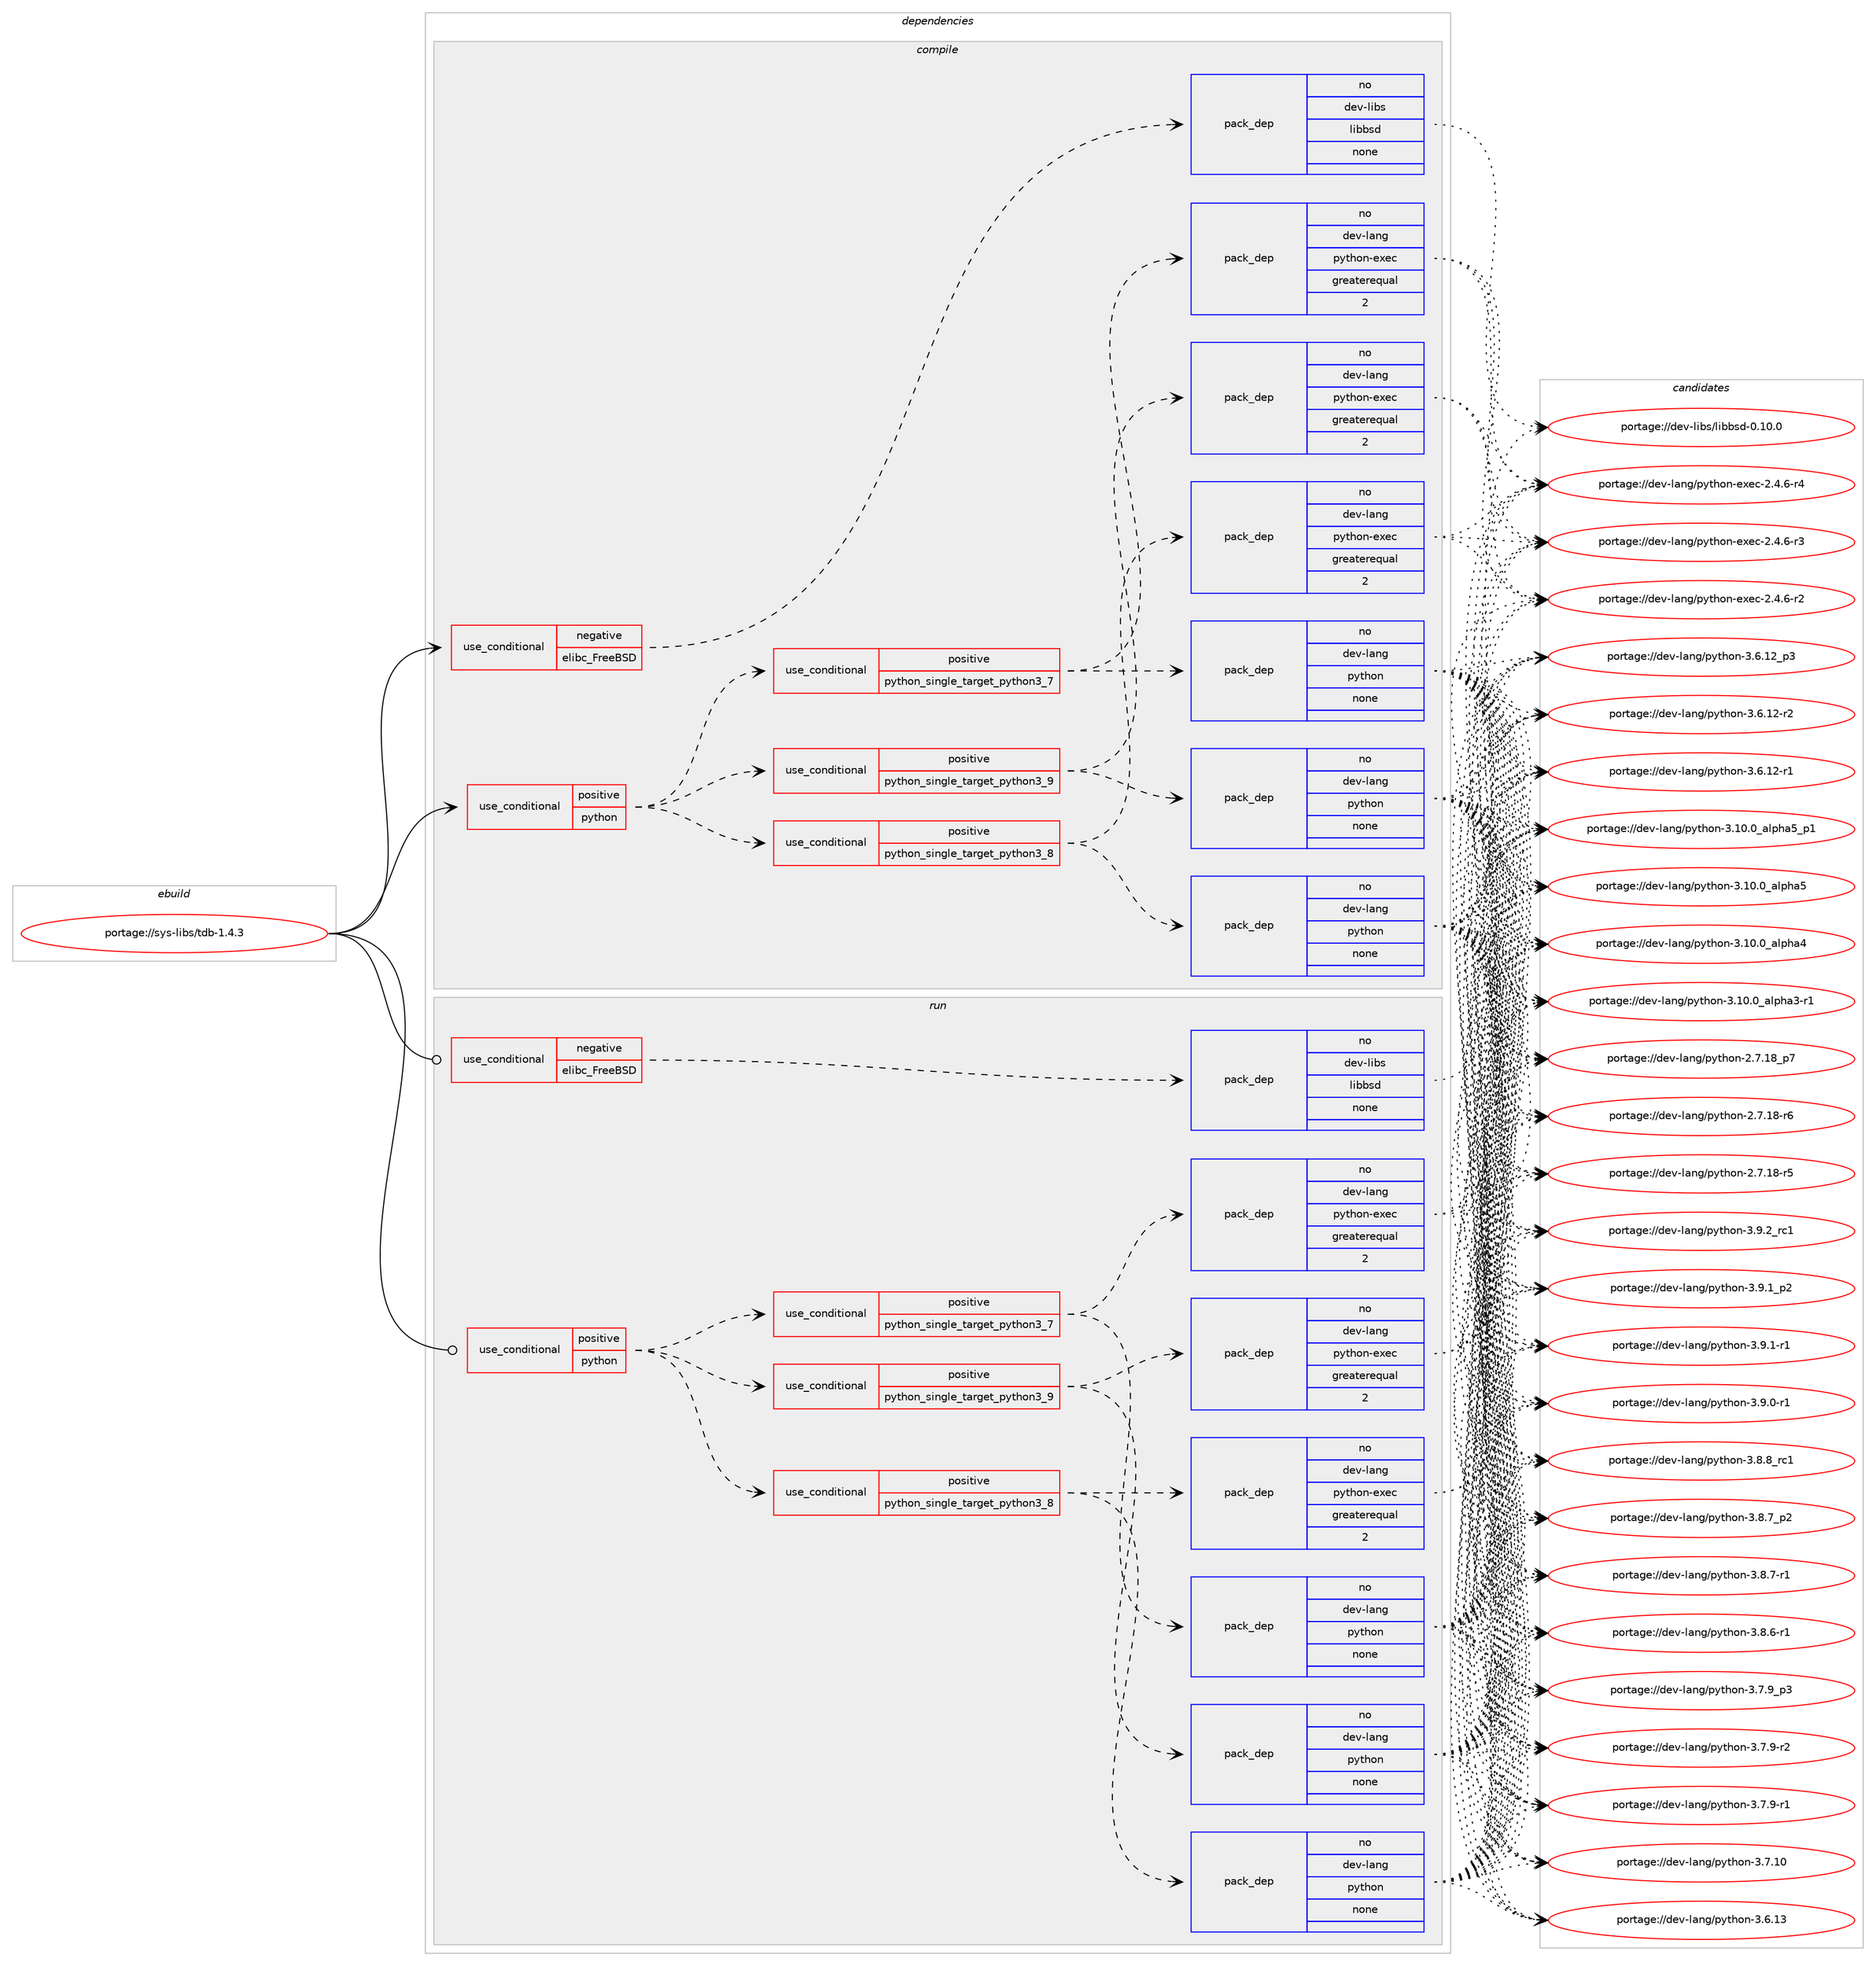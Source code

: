 digraph prolog {

# *************
# Graph options
# *************

newrank=true;
concentrate=true;
compound=true;
graph [rankdir=LR,fontname=Helvetica,fontsize=10,ranksep=1.5];#, ranksep=2.5, nodesep=0.2];
edge  [arrowhead=vee];
node  [fontname=Helvetica,fontsize=10];

# **********
# The ebuild
# **********

subgraph cluster_leftcol {
color=gray;
rank=same;
label=<<i>ebuild</i>>;
id [label="portage://sys-libs/tdb-1.4.3", color=red, width=4, href="../sys-libs/tdb-1.4.3.svg"];
}

# ****************
# The dependencies
# ****************

subgraph cluster_midcol {
color=gray;
label=<<i>dependencies</i>>;
subgraph cluster_compile {
fillcolor="#eeeeee";
style=filled;
label=<<i>compile</i>>;
subgraph cond537 {
dependency3238 [label=<<TABLE BORDER="0" CELLBORDER="1" CELLSPACING="0" CELLPADDING="4"><TR><TD ROWSPAN="3" CELLPADDING="10">use_conditional</TD></TR><TR><TD>negative</TD></TR><TR><TD>elibc_FreeBSD</TD></TR></TABLE>>, shape=none, color=red];
subgraph pack2642 {
dependency3239 [label=<<TABLE BORDER="0" CELLBORDER="1" CELLSPACING="0" CELLPADDING="4" WIDTH="220"><TR><TD ROWSPAN="6" CELLPADDING="30">pack_dep</TD></TR><TR><TD WIDTH="110">no</TD></TR><TR><TD>dev-libs</TD></TR><TR><TD>libbsd</TD></TR><TR><TD>none</TD></TR><TR><TD></TD></TR></TABLE>>, shape=none, color=blue];
}
dependency3238:e -> dependency3239:w [weight=20,style="dashed",arrowhead="vee"];
}
id:e -> dependency3238:w [weight=20,style="solid",arrowhead="vee"];
subgraph cond538 {
dependency3240 [label=<<TABLE BORDER="0" CELLBORDER="1" CELLSPACING="0" CELLPADDING="4"><TR><TD ROWSPAN="3" CELLPADDING="10">use_conditional</TD></TR><TR><TD>positive</TD></TR><TR><TD>python</TD></TR></TABLE>>, shape=none, color=red];
subgraph cond539 {
dependency3241 [label=<<TABLE BORDER="0" CELLBORDER="1" CELLSPACING="0" CELLPADDING="4"><TR><TD ROWSPAN="3" CELLPADDING="10">use_conditional</TD></TR><TR><TD>positive</TD></TR><TR><TD>python_single_target_python3_7</TD></TR></TABLE>>, shape=none, color=red];
subgraph pack2643 {
dependency3242 [label=<<TABLE BORDER="0" CELLBORDER="1" CELLSPACING="0" CELLPADDING="4" WIDTH="220"><TR><TD ROWSPAN="6" CELLPADDING="30">pack_dep</TD></TR><TR><TD WIDTH="110">no</TD></TR><TR><TD>dev-lang</TD></TR><TR><TD>python</TD></TR><TR><TD>none</TD></TR><TR><TD></TD></TR></TABLE>>, shape=none, color=blue];
}
dependency3241:e -> dependency3242:w [weight=20,style="dashed",arrowhead="vee"];
subgraph pack2644 {
dependency3243 [label=<<TABLE BORDER="0" CELLBORDER="1" CELLSPACING="0" CELLPADDING="4" WIDTH="220"><TR><TD ROWSPAN="6" CELLPADDING="30">pack_dep</TD></TR><TR><TD WIDTH="110">no</TD></TR><TR><TD>dev-lang</TD></TR><TR><TD>python-exec</TD></TR><TR><TD>greaterequal</TD></TR><TR><TD>2</TD></TR></TABLE>>, shape=none, color=blue];
}
dependency3241:e -> dependency3243:w [weight=20,style="dashed",arrowhead="vee"];
}
dependency3240:e -> dependency3241:w [weight=20,style="dashed",arrowhead="vee"];
subgraph cond540 {
dependency3244 [label=<<TABLE BORDER="0" CELLBORDER="1" CELLSPACING="0" CELLPADDING="4"><TR><TD ROWSPAN="3" CELLPADDING="10">use_conditional</TD></TR><TR><TD>positive</TD></TR><TR><TD>python_single_target_python3_8</TD></TR></TABLE>>, shape=none, color=red];
subgraph pack2645 {
dependency3245 [label=<<TABLE BORDER="0" CELLBORDER="1" CELLSPACING="0" CELLPADDING="4" WIDTH="220"><TR><TD ROWSPAN="6" CELLPADDING="30">pack_dep</TD></TR><TR><TD WIDTH="110">no</TD></TR><TR><TD>dev-lang</TD></TR><TR><TD>python</TD></TR><TR><TD>none</TD></TR><TR><TD></TD></TR></TABLE>>, shape=none, color=blue];
}
dependency3244:e -> dependency3245:w [weight=20,style="dashed",arrowhead="vee"];
subgraph pack2646 {
dependency3246 [label=<<TABLE BORDER="0" CELLBORDER="1" CELLSPACING="0" CELLPADDING="4" WIDTH="220"><TR><TD ROWSPAN="6" CELLPADDING="30">pack_dep</TD></TR><TR><TD WIDTH="110">no</TD></TR><TR><TD>dev-lang</TD></TR><TR><TD>python-exec</TD></TR><TR><TD>greaterequal</TD></TR><TR><TD>2</TD></TR></TABLE>>, shape=none, color=blue];
}
dependency3244:e -> dependency3246:w [weight=20,style="dashed",arrowhead="vee"];
}
dependency3240:e -> dependency3244:w [weight=20,style="dashed",arrowhead="vee"];
subgraph cond541 {
dependency3247 [label=<<TABLE BORDER="0" CELLBORDER="1" CELLSPACING="0" CELLPADDING="4"><TR><TD ROWSPAN="3" CELLPADDING="10">use_conditional</TD></TR><TR><TD>positive</TD></TR><TR><TD>python_single_target_python3_9</TD></TR></TABLE>>, shape=none, color=red];
subgraph pack2647 {
dependency3248 [label=<<TABLE BORDER="0" CELLBORDER="1" CELLSPACING="0" CELLPADDING="4" WIDTH="220"><TR><TD ROWSPAN="6" CELLPADDING="30">pack_dep</TD></TR><TR><TD WIDTH="110">no</TD></TR><TR><TD>dev-lang</TD></TR><TR><TD>python</TD></TR><TR><TD>none</TD></TR><TR><TD></TD></TR></TABLE>>, shape=none, color=blue];
}
dependency3247:e -> dependency3248:w [weight=20,style="dashed",arrowhead="vee"];
subgraph pack2648 {
dependency3249 [label=<<TABLE BORDER="0" CELLBORDER="1" CELLSPACING="0" CELLPADDING="4" WIDTH="220"><TR><TD ROWSPAN="6" CELLPADDING="30">pack_dep</TD></TR><TR><TD WIDTH="110">no</TD></TR><TR><TD>dev-lang</TD></TR><TR><TD>python-exec</TD></TR><TR><TD>greaterequal</TD></TR><TR><TD>2</TD></TR></TABLE>>, shape=none, color=blue];
}
dependency3247:e -> dependency3249:w [weight=20,style="dashed",arrowhead="vee"];
}
dependency3240:e -> dependency3247:w [weight=20,style="dashed",arrowhead="vee"];
}
id:e -> dependency3240:w [weight=20,style="solid",arrowhead="vee"];
}
subgraph cluster_compileandrun {
fillcolor="#eeeeee";
style=filled;
label=<<i>compile and run</i>>;
}
subgraph cluster_run {
fillcolor="#eeeeee";
style=filled;
label=<<i>run</i>>;
subgraph cond542 {
dependency3250 [label=<<TABLE BORDER="0" CELLBORDER="1" CELLSPACING="0" CELLPADDING="4"><TR><TD ROWSPAN="3" CELLPADDING="10">use_conditional</TD></TR><TR><TD>negative</TD></TR><TR><TD>elibc_FreeBSD</TD></TR></TABLE>>, shape=none, color=red];
subgraph pack2649 {
dependency3251 [label=<<TABLE BORDER="0" CELLBORDER="1" CELLSPACING="0" CELLPADDING="4" WIDTH="220"><TR><TD ROWSPAN="6" CELLPADDING="30">pack_dep</TD></TR><TR><TD WIDTH="110">no</TD></TR><TR><TD>dev-libs</TD></TR><TR><TD>libbsd</TD></TR><TR><TD>none</TD></TR><TR><TD></TD></TR></TABLE>>, shape=none, color=blue];
}
dependency3250:e -> dependency3251:w [weight=20,style="dashed",arrowhead="vee"];
}
id:e -> dependency3250:w [weight=20,style="solid",arrowhead="odot"];
subgraph cond543 {
dependency3252 [label=<<TABLE BORDER="0" CELLBORDER="1" CELLSPACING="0" CELLPADDING="4"><TR><TD ROWSPAN="3" CELLPADDING="10">use_conditional</TD></TR><TR><TD>positive</TD></TR><TR><TD>python</TD></TR></TABLE>>, shape=none, color=red];
subgraph cond544 {
dependency3253 [label=<<TABLE BORDER="0" CELLBORDER="1" CELLSPACING="0" CELLPADDING="4"><TR><TD ROWSPAN="3" CELLPADDING="10">use_conditional</TD></TR><TR><TD>positive</TD></TR><TR><TD>python_single_target_python3_7</TD></TR></TABLE>>, shape=none, color=red];
subgraph pack2650 {
dependency3254 [label=<<TABLE BORDER="0" CELLBORDER="1" CELLSPACING="0" CELLPADDING="4" WIDTH="220"><TR><TD ROWSPAN="6" CELLPADDING="30">pack_dep</TD></TR><TR><TD WIDTH="110">no</TD></TR><TR><TD>dev-lang</TD></TR><TR><TD>python</TD></TR><TR><TD>none</TD></TR><TR><TD></TD></TR></TABLE>>, shape=none, color=blue];
}
dependency3253:e -> dependency3254:w [weight=20,style="dashed",arrowhead="vee"];
subgraph pack2651 {
dependency3255 [label=<<TABLE BORDER="0" CELLBORDER="1" CELLSPACING="0" CELLPADDING="4" WIDTH="220"><TR><TD ROWSPAN="6" CELLPADDING="30">pack_dep</TD></TR><TR><TD WIDTH="110">no</TD></TR><TR><TD>dev-lang</TD></TR><TR><TD>python-exec</TD></TR><TR><TD>greaterequal</TD></TR><TR><TD>2</TD></TR></TABLE>>, shape=none, color=blue];
}
dependency3253:e -> dependency3255:w [weight=20,style="dashed",arrowhead="vee"];
}
dependency3252:e -> dependency3253:w [weight=20,style="dashed",arrowhead="vee"];
subgraph cond545 {
dependency3256 [label=<<TABLE BORDER="0" CELLBORDER="1" CELLSPACING="0" CELLPADDING="4"><TR><TD ROWSPAN="3" CELLPADDING="10">use_conditional</TD></TR><TR><TD>positive</TD></TR><TR><TD>python_single_target_python3_8</TD></TR></TABLE>>, shape=none, color=red];
subgraph pack2652 {
dependency3257 [label=<<TABLE BORDER="0" CELLBORDER="1" CELLSPACING="0" CELLPADDING="4" WIDTH="220"><TR><TD ROWSPAN="6" CELLPADDING="30">pack_dep</TD></TR><TR><TD WIDTH="110">no</TD></TR><TR><TD>dev-lang</TD></TR><TR><TD>python</TD></TR><TR><TD>none</TD></TR><TR><TD></TD></TR></TABLE>>, shape=none, color=blue];
}
dependency3256:e -> dependency3257:w [weight=20,style="dashed",arrowhead="vee"];
subgraph pack2653 {
dependency3258 [label=<<TABLE BORDER="0" CELLBORDER="1" CELLSPACING="0" CELLPADDING="4" WIDTH="220"><TR><TD ROWSPAN="6" CELLPADDING="30">pack_dep</TD></TR><TR><TD WIDTH="110">no</TD></TR><TR><TD>dev-lang</TD></TR><TR><TD>python-exec</TD></TR><TR><TD>greaterequal</TD></TR><TR><TD>2</TD></TR></TABLE>>, shape=none, color=blue];
}
dependency3256:e -> dependency3258:w [weight=20,style="dashed",arrowhead="vee"];
}
dependency3252:e -> dependency3256:w [weight=20,style="dashed",arrowhead="vee"];
subgraph cond546 {
dependency3259 [label=<<TABLE BORDER="0" CELLBORDER="1" CELLSPACING="0" CELLPADDING="4"><TR><TD ROWSPAN="3" CELLPADDING="10">use_conditional</TD></TR><TR><TD>positive</TD></TR><TR><TD>python_single_target_python3_9</TD></TR></TABLE>>, shape=none, color=red];
subgraph pack2654 {
dependency3260 [label=<<TABLE BORDER="0" CELLBORDER="1" CELLSPACING="0" CELLPADDING="4" WIDTH="220"><TR><TD ROWSPAN="6" CELLPADDING="30">pack_dep</TD></TR><TR><TD WIDTH="110">no</TD></TR><TR><TD>dev-lang</TD></TR><TR><TD>python</TD></TR><TR><TD>none</TD></TR><TR><TD></TD></TR></TABLE>>, shape=none, color=blue];
}
dependency3259:e -> dependency3260:w [weight=20,style="dashed",arrowhead="vee"];
subgraph pack2655 {
dependency3261 [label=<<TABLE BORDER="0" CELLBORDER="1" CELLSPACING="0" CELLPADDING="4" WIDTH="220"><TR><TD ROWSPAN="6" CELLPADDING="30">pack_dep</TD></TR><TR><TD WIDTH="110">no</TD></TR><TR><TD>dev-lang</TD></TR><TR><TD>python-exec</TD></TR><TR><TD>greaterequal</TD></TR><TR><TD>2</TD></TR></TABLE>>, shape=none, color=blue];
}
dependency3259:e -> dependency3261:w [weight=20,style="dashed",arrowhead="vee"];
}
dependency3252:e -> dependency3259:w [weight=20,style="dashed",arrowhead="vee"];
}
id:e -> dependency3252:w [weight=20,style="solid",arrowhead="odot"];
}
}

# **************
# The candidates
# **************

subgraph cluster_choices {
rank=same;
color=gray;
label=<<i>candidates</i>>;

subgraph choice2642 {
color=black;
nodesep=1;
choice100101118451081059811547108105989811510045484649484648 [label="portage://dev-libs/libbsd-0.10.0", color=red, width=4,href="../dev-libs/libbsd-0.10.0.svg"];
dependency3239:e -> choice100101118451081059811547108105989811510045484649484648:w [style=dotted,weight="100"];
}
subgraph choice2643 {
color=black;
nodesep=1;
choice100101118451089711010347112121116104111110455146574650951149949 [label="portage://dev-lang/python-3.9.2_rc1", color=red, width=4,href="../dev-lang/python-3.9.2_rc1.svg"];
choice1001011184510897110103471121211161041111104551465746499511250 [label="portage://dev-lang/python-3.9.1_p2", color=red, width=4,href="../dev-lang/python-3.9.1_p2.svg"];
choice1001011184510897110103471121211161041111104551465746494511449 [label="portage://dev-lang/python-3.9.1-r1", color=red, width=4,href="../dev-lang/python-3.9.1-r1.svg"];
choice1001011184510897110103471121211161041111104551465746484511449 [label="portage://dev-lang/python-3.9.0-r1", color=red, width=4,href="../dev-lang/python-3.9.0-r1.svg"];
choice100101118451089711010347112121116104111110455146564656951149949 [label="portage://dev-lang/python-3.8.8_rc1", color=red, width=4,href="../dev-lang/python-3.8.8_rc1.svg"];
choice1001011184510897110103471121211161041111104551465646559511250 [label="portage://dev-lang/python-3.8.7_p2", color=red, width=4,href="../dev-lang/python-3.8.7_p2.svg"];
choice1001011184510897110103471121211161041111104551465646554511449 [label="portage://dev-lang/python-3.8.7-r1", color=red, width=4,href="../dev-lang/python-3.8.7-r1.svg"];
choice1001011184510897110103471121211161041111104551465646544511449 [label="portage://dev-lang/python-3.8.6-r1", color=red, width=4,href="../dev-lang/python-3.8.6-r1.svg"];
choice1001011184510897110103471121211161041111104551465546579511251 [label="portage://dev-lang/python-3.7.9_p3", color=red, width=4,href="../dev-lang/python-3.7.9_p3.svg"];
choice1001011184510897110103471121211161041111104551465546574511450 [label="portage://dev-lang/python-3.7.9-r2", color=red, width=4,href="../dev-lang/python-3.7.9-r2.svg"];
choice1001011184510897110103471121211161041111104551465546574511449 [label="portage://dev-lang/python-3.7.9-r1", color=red, width=4,href="../dev-lang/python-3.7.9-r1.svg"];
choice10010111845108971101034711212111610411111045514655464948 [label="portage://dev-lang/python-3.7.10", color=red, width=4,href="../dev-lang/python-3.7.10.svg"];
choice10010111845108971101034711212111610411111045514654464951 [label="portage://dev-lang/python-3.6.13", color=red, width=4,href="../dev-lang/python-3.6.13.svg"];
choice100101118451089711010347112121116104111110455146544649509511251 [label="portage://dev-lang/python-3.6.12_p3", color=red, width=4,href="../dev-lang/python-3.6.12_p3.svg"];
choice100101118451089711010347112121116104111110455146544649504511450 [label="portage://dev-lang/python-3.6.12-r2", color=red, width=4,href="../dev-lang/python-3.6.12-r2.svg"];
choice100101118451089711010347112121116104111110455146544649504511449 [label="portage://dev-lang/python-3.6.12-r1", color=red, width=4,href="../dev-lang/python-3.6.12-r1.svg"];
choice10010111845108971101034711212111610411111045514649484648959710811210497539511249 [label="portage://dev-lang/python-3.10.0_alpha5_p1", color=red, width=4,href="../dev-lang/python-3.10.0_alpha5_p1.svg"];
choice1001011184510897110103471121211161041111104551464948464895971081121049753 [label="portage://dev-lang/python-3.10.0_alpha5", color=red, width=4,href="../dev-lang/python-3.10.0_alpha5.svg"];
choice1001011184510897110103471121211161041111104551464948464895971081121049752 [label="portage://dev-lang/python-3.10.0_alpha4", color=red, width=4,href="../dev-lang/python-3.10.0_alpha4.svg"];
choice10010111845108971101034711212111610411111045514649484648959710811210497514511449 [label="portage://dev-lang/python-3.10.0_alpha3-r1", color=red, width=4,href="../dev-lang/python-3.10.0_alpha3-r1.svg"];
choice100101118451089711010347112121116104111110455046554649569511255 [label="portage://dev-lang/python-2.7.18_p7", color=red, width=4,href="../dev-lang/python-2.7.18_p7.svg"];
choice100101118451089711010347112121116104111110455046554649564511454 [label="portage://dev-lang/python-2.7.18-r6", color=red, width=4,href="../dev-lang/python-2.7.18-r6.svg"];
choice100101118451089711010347112121116104111110455046554649564511453 [label="portage://dev-lang/python-2.7.18-r5", color=red, width=4,href="../dev-lang/python-2.7.18-r5.svg"];
dependency3242:e -> choice100101118451089711010347112121116104111110455146574650951149949:w [style=dotted,weight="100"];
dependency3242:e -> choice1001011184510897110103471121211161041111104551465746499511250:w [style=dotted,weight="100"];
dependency3242:e -> choice1001011184510897110103471121211161041111104551465746494511449:w [style=dotted,weight="100"];
dependency3242:e -> choice1001011184510897110103471121211161041111104551465746484511449:w [style=dotted,weight="100"];
dependency3242:e -> choice100101118451089711010347112121116104111110455146564656951149949:w [style=dotted,weight="100"];
dependency3242:e -> choice1001011184510897110103471121211161041111104551465646559511250:w [style=dotted,weight="100"];
dependency3242:e -> choice1001011184510897110103471121211161041111104551465646554511449:w [style=dotted,weight="100"];
dependency3242:e -> choice1001011184510897110103471121211161041111104551465646544511449:w [style=dotted,weight="100"];
dependency3242:e -> choice1001011184510897110103471121211161041111104551465546579511251:w [style=dotted,weight="100"];
dependency3242:e -> choice1001011184510897110103471121211161041111104551465546574511450:w [style=dotted,weight="100"];
dependency3242:e -> choice1001011184510897110103471121211161041111104551465546574511449:w [style=dotted,weight="100"];
dependency3242:e -> choice10010111845108971101034711212111610411111045514655464948:w [style=dotted,weight="100"];
dependency3242:e -> choice10010111845108971101034711212111610411111045514654464951:w [style=dotted,weight="100"];
dependency3242:e -> choice100101118451089711010347112121116104111110455146544649509511251:w [style=dotted,weight="100"];
dependency3242:e -> choice100101118451089711010347112121116104111110455146544649504511450:w [style=dotted,weight="100"];
dependency3242:e -> choice100101118451089711010347112121116104111110455146544649504511449:w [style=dotted,weight="100"];
dependency3242:e -> choice10010111845108971101034711212111610411111045514649484648959710811210497539511249:w [style=dotted,weight="100"];
dependency3242:e -> choice1001011184510897110103471121211161041111104551464948464895971081121049753:w [style=dotted,weight="100"];
dependency3242:e -> choice1001011184510897110103471121211161041111104551464948464895971081121049752:w [style=dotted,weight="100"];
dependency3242:e -> choice10010111845108971101034711212111610411111045514649484648959710811210497514511449:w [style=dotted,weight="100"];
dependency3242:e -> choice100101118451089711010347112121116104111110455046554649569511255:w [style=dotted,weight="100"];
dependency3242:e -> choice100101118451089711010347112121116104111110455046554649564511454:w [style=dotted,weight="100"];
dependency3242:e -> choice100101118451089711010347112121116104111110455046554649564511453:w [style=dotted,weight="100"];
}
subgraph choice2644 {
color=black;
nodesep=1;
choice10010111845108971101034711212111610411111045101120101994550465246544511452 [label="portage://dev-lang/python-exec-2.4.6-r4", color=red, width=4,href="../dev-lang/python-exec-2.4.6-r4.svg"];
choice10010111845108971101034711212111610411111045101120101994550465246544511451 [label="portage://dev-lang/python-exec-2.4.6-r3", color=red, width=4,href="../dev-lang/python-exec-2.4.6-r3.svg"];
choice10010111845108971101034711212111610411111045101120101994550465246544511450 [label="portage://dev-lang/python-exec-2.4.6-r2", color=red, width=4,href="../dev-lang/python-exec-2.4.6-r2.svg"];
dependency3243:e -> choice10010111845108971101034711212111610411111045101120101994550465246544511452:w [style=dotted,weight="100"];
dependency3243:e -> choice10010111845108971101034711212111610411111045101120101994550465246544511451:w [style=dotted,weight="100"];
dependency3243:e -> choice10010111845108971101034711212111610411111045101120101994550465246544511450:w [style=dotted,weight="100"];
}
subgraph choice2645 {
color=black;
nodesep=1;
choice100101118451089711010347112121116104111110455146574650951149949 [label="portage://dev-lang/python-3.9.2_rc1", color=red, width=4,href="../dev-lang/python-3.9.2_rc1.svg"];
choice1001011184510897110103471121211161041111104551465746499511250 [label="portage://dev-lang/python-3.9.1_p2", color=red, width=4,href="../dev-lang/python-3.9.1_p2.svg"];
choice1001011184510897110103471121211161041111104551465746494511449 [label="portage://dev-lang/python-3.9.1-r1", color=red, width=4,href="../dev-lang/python-3.9.1-r1.svg"];
choice1001011184510897110103471121211161041111104551465746484511449 [label="portage://dev-lang/python-3.9.0-r1", color=red, width=4,href="../dev-lang/python-3.9.0-r1.svg"];
choice100101118451089711010347112121116104111110455146564656951149949 [label="portage://dev-lang/python-3.8.8_rc1", color=red, width=4,href="../dev-lang/python-3.8.8_rc1.svg"];
choice1001011184510897110103471121211161041111104551465646559511250 [label="portage://dev-lang/python-3.8.7_p2", color=red, width=4,href="../dev-lang/python-3.8.7_p2.svg"];
choice1001011184510897110103471121211161041111104551465646554511449 [label="portage://dev-lang/python-3.8.7-r1", color=red, width=4,href="../dev-lang/python-3.8.7-r1.svg"];
choice1001011184510897110103471121211161041111104551465646544511449 [label="portage://dev-lang/python-3.8.6-r1", color=red, width=4,href="../dev-lang/python-3.8.6-r1.svg"];
choice1001011184510897110103471121211161041111104551465546579511251 [label="portage://dev-lang/python-3.7.9_p3", color=red, width=4,href="../dev-lang/python-3.7.9_p3.svg"];
choice1001011184510897110103471121211161041111104551465546574511450 [label="portage://dev-lang/python-3.7.9-r2", color=red, width=4,href="../dev-lang/python-3.7.9-r2.svg"];
choice1001011184510897110103471121211161041111104551465546574511449 [label="portage://dev-lang/python-3.7.9-r1", color=red, width=4,href="../dev-lang/python-3.7.9-r1.svg"];
choice10010111845108971101034711212111610411111045514655464948 [label="portage://dev-lang/python-3.7.10", color=red, width=4,href="../dev-lang/python-3.7.10.svg"];
choice10010111845108971101034711212111610411111045514654464951 [label="portage://dev-lang/python-3.6.13", color=red, width=4,href="../dev-lang/python-3.6.13.svg"];
choice100101118451089711010347112121116104111110455146544649509511251 [label="portage://dev-lang/python-3.6.12_p3", color=red, width=4,href="../dev-lang/python-3.6.12_p3.svg"];
choice100101118451089711010347112121116104111110455146544649504511450 [label="portage://dev-lang/python-3.6.12-r2", color=red, width=4,href="../dev-lang/python-3.6.12-r2.svg"];
choice100101118451089711010347112121116104111110455146544649504511449 [label="portage://dev-lang/python-3.6.12-r1", color=red, width=4,href="../dev-lang/python-3.6.12-r1.svg"];
choice10010111845108971101034711212111610411111045514649484648959710811210497539511249 [label="portage://dev-lang/python-3.10.0_alpha5_p1", color=red, width=4,href="../dev-lang/python-3.10.0_alpha5_p1.svg"];
choice1001011184510897110103471121211161041111104551464948464895971081121049753 [label="portage://dev-lang/python-3.10.0_alpha5", color=red, width=4,href="../dev-lang/python-3.10.0_alpha5.svg"];
choice1001011184510897110103471121211161041111104551464948464895971081121049752 [label="portage://dev-lang/python-3.10.0_alpha4", color=red, width=4,href="../dev-lang/python-3.10.0_alpha4.svg"];
choice10010111845108971101034711212111610411111045514649484648959710811210497514511449 [label="portage://dev-lang/python-3.10.0_alpha3-r1", color=red, width=4,href="../dev-lang/python-3.10.0_alpha3-r1.svg"];
choice100101118451089711010347112121116104111110455046554649569511255 [label="portage://dev-lang/python-2.7.18_p7", color=red, width=4,href="../dev-lang/python-2.7.18_p7.svg"];
choice100101118451089711010347112121116104111110455046554649564511454 [label="portage://dev-lang/python-2.7.18-r6", color=red, width=4,href="../dev-lang/python-2.7.18-r6.svg"];
choice100101118451089711010347112121116104111110455046554649564511453 [label="portage://dev-lang/python-2.7.18-r5", color=red, width=4,href="../dev-lang/python-2.7.18-r5.svg"];
dependency3245:e -> choice100101118451089711010347112121116104111110455146574650951149949:w [style=dotted,weight="100"];
dependency3245:e -> choice1001011184510897110103471121211161041111104551465746499511250:w [style=dotted,weight="100"];
dependency3245:e -> choice1001011184510897110103471121211161041111104551465746494511449:w [style=dotted,weight="100"];
dependency3245:e -> choice1001011184510897110103471121211161041111104551465746484511449:w [style=dotted,weight="100"];
dependency3245:e -> choice100101118451089711010347112121116104111110455146564656951149949:w [style=dotted,weight="100"];
dependency3245:e -> choice1001011184510897110103471121211161041111104551465646559511250:w [style=dotted,weight="100"];
dependency3245:e -> choice1001011184510897110103471121211161041111104551465646554511449:w [style=dotted,weight="100"];
dependency3245:e -> choice1001011184510897110103471121211161041111104551465646544511449:w [style=dotted,weight="100"];
dependency3245:e -> choice1001011184510897110103471121211161041111104551465546579511251:w [style=dotted,weight="100"];
dependency3245:e -> choice1001011184510897110103471121211161041111104551465546574511450:w [style=dotted,weight="100"];
dependency3245:e -> choice1001011184510897110103471121211161041111104551465546574511449:w [style=dotted,weight="100"];
dependency3245:e -> choice10010111845108971101034711212111610411111045514655464948:w [style=dotted,weight="100"];
dependency3245:e -> choice10010111845108971101034711212111610411111045514654464951:w [style=dotted,weight="100"];
dependency3245:e -> choice100101118451089711010347112121116104111110455146544649509511251:w [style=dotted,weight="100"];
dependency3245:e -> choice100101118451089711010347112121116104111110455146544649504511450:w [style=dotted,weight="100"];
dependency3245:e -> choice100101118451089711010347112121116104111110455146544649504511449:w [style=dotted,weight="100"];
dependency3245:e -> choice10010111845108971101034711212111610411111045514649484648959710811210497539511249:w [style=dotted,weight="100"];
dependency3245:e -> choice1001011184510897110103471121211161041111104551464948464895971081121049753:w [style=dotted,weight="100"];
dependency3245:e -> choice1001011184510897110103471121211161041111104551464948464895971081121049752:w [style=dotted,weight="100"];
dependency3245:e -> choice10010111845108971101034711212111610411111045514649484648959710811210497514511449:w [style=dotted,weight="100"];
dependency3245:e -> choice100101118451089711010347112121116104111110455046554649569511255:w [style=dotted,weight="100"];
dependency3245:e -> choice100101118451089711010347112121116104111110455046554649564511454:w [style=dotted,weight="100"];
dependency3245:e -> choice100101118451089711010347112121116104111110455046554649564511453:w [style=dotted,weight="100"];
}
subgraph choice2646 {
color=black;
nodesep=1;
choice10010111845108971101034711212111610411111045101120101994550465246544511452 [label="portage://dev-lang/python-exec-2.4.6-r4", color=red, width=4,href="../dev-lang/python-exec-2.4.6-r4.svg"];
choice10010111845108971101034711212111610411111045101120101994550465246544511451 [label="portage://dev-lang/python-exec-2.4.6-r3", color=red, width=4,href="../dev-lang/python-exec-2.4.6-r3.svg"];
choice10010111845108971101034711212111610411111045101120101994550465246544511450 [label="portage://dev-lang/python-exec-2.4.6-r2", color=red, width=4,href="../dev-lang/python-exec-2.4.6-r2.svg"];
dependency3246:e -> choice10010111845108971101034711212111610411111045101120101994550465246544511452:w [style=dotted,weight="100"];
dependency3246:e -> choice10010111845108971101034711212111610411111045101120101994550465246544511451:w [style=dotted,weight="100"];
dependency3246:e -> choice10010111845108971101034711212111610411111045101120101994550465246544511450:w [style=dotted,weight="100"];
}
subgraph choice2647 {
color=black;
nodesep=1;
choice100101118451089711010347112121116104111110455146574650951149949 [label="portage://dev-lang/python-3.9.2_rc1", color=red, width=4,href="../dev-lang/python-3.9.2_rc1.svg"];
choice1001011184510897110103471121211161041111104551465746499511250 [label="portage://dev-lang/python-3.9.1_p2", color=red, width=4,href="../dev-lang/python-3.9.1_p2.svg"];
choice1001011184510897110103471121211161041111104551465746494511449 [label="portage://dev-lang/python-3.9.1-r1", color=red, width=4,href="../dev-lang/python-3.9.1-r1.svg"];
choice1001011184510897110103471121211161041111104551465746484511449 [label="portage://dev-lang/python-3.9.0-r1", color=red, width=4,href="../dev-lang/python-3.9.0-r1.svg"];
choice100101118451089711010347112121116104111110455146564656951149949 [label="portage://dev-lang/python-3.8.8_rc1", color=red, width=4,href="../dev-lang/python-3.8.8_rc1.svg"];
choice1001011184510897110103471121211161041111104551465646559511250 [label="portage://dev-lang/python-3.8.7_p2", color=red, width=4,href="../dev-lang/python-3.8.7_p2.svg"];
choice1001011184510897110103471121211161041111104551465646554511449 [label="portage://dev-lang/python-3.8.7-r1", color=red, width=4,href="../dev-lang/python-3.8.7-r1.svg"];
choice1001011184510897110103471121211161041111104551465646544511449 [label="portage://dev-lang/python-3.8.6-r1", color=red, width=4,href="../dev-lang/python-3.8.6-r1.svg"];
choice1001011184510897110103471121211161041111104551465546579511251 [label="portage://dev-lang/python-3.7.9_p3", color=red, width=4,href="../dev-lang/python-3.7.9_p3.svg"];
choice1001011184510897110103471121211161041111104551465546574511450 [label="portage://dev-lang/python-3.7.9-r2", color=red, width=4,href="../dev-lang/python-3.7.9-r2.svg"];
choice1001011184510897110103471121211161041111104551465546574511449 [label="portage://dev-lang/python-3.7.9-r1", color=red, width=4,href="../dev-lang/python-3.7.9-r1.svg"];
choice10010111845108971101034711212111610411111045514655464948 [label="portage://dev-lang/python-3.7.10", color=red, width=4,href="../dev-lang/python-3.7.10.svg"];
choice10010111845108971101034711212111610411111045514654464951 [label="portage://dev-lang/python-3.6.13", color=red, width=4,href="../dev-lang/python-3.6.13.svg"];
choice100101118451089711010347112121116104111110455146544649509511251 [label="portage://dev-lang/python-3.6.12_p3", color=red, width=4,href="../dev-lang/python-3.6.12_p3.svg"];
choice100101118451089711010347112121116104111110455146544649504511450 [label="portage://dev-lang/python-3.6.12-r2", color=red, width=4,href="../dev-lang/python-3.6.12-r2.svg"];
choice100101118451089711010347112121116104111110455146544649504511449 [label="portage://dev-lang/python-3.6.12-r1", color=red, width=4,href="../dev-lang/python-3.6.12-r1.svg"];
choice10010111845108971101034711212111610411111045514649484648959710811210497539511249 [label="portage://dev-lang/python-3.10.0_alpha5_p1", color=red, width=4,href="../dev-lang/python-3.10.0_alpha5_p1.svg"];
choice1001011184510897110103471121211161041111104551464948464895971081121049753 [label="portage://dev-lang/python-3.10.0_alpha5", color=red, width=4,href="../dev-lang/python-3.10.0_alpha5.svg"];
choice1001011184510897110103471121211161041111104551464948464895971081121049752 [label="portage://dev-lang/python-3.10.0_alpha4", color=red, width=4,href="../dev-lang/python-3.10.0_alpha4.svg"];
choice10010111845108971101034711212111610411111045514649484648959710811210497514511449 [label="portage://dev-lang/python-3.10.0_alpha3-r1", color=red, width=4,href="../dev-lang/python-3.10.0_alpha3-r1.svg"];
choice100101118451089711010347112121116104111110455046554649569511255 [label="portage://dev-lang/python-2.7.18_p7", color=red, width=4,href="../dev-lang/python-2.7.18_p7.svg"];
choice100101118451089711010347112121116104111110455046554649564511454 [label="portage://dev-lang/python-2.7.18-r6", color=red, width=4,href="../dev-lang/python-2.7.18-r6.svg"];
choice100101118451089711010347112121116104111110455046554649564511453 [label="portage://dev-lang/python-2.7.18-r5", color=red, width=4,href="../dev-lang/python-2.7.18-r5.svg"];
dependency3248:e -> choice100101118451089711010347112121116104111110455146574650951149949:w [style=dotted,weight="100"];
dependency3248:e -> choice1001011184510897110103471121211161041111104551465746499511250:w [style=dotted,weight="100"];
dependency3248:e -> choice1001011184510897110103471121211161041111104551465746494511449:w [style=dotted,weight="100"];
dependency3248:e -> choice1001011184510897110103471121211161041111104551465746484511449:w [style=dotted,weight="100"];
dependency3248:e -> choice100101118451089711010347112121116104111110455146564656951149949:w [style=dotted,weight="100"];
dependency3248:e -> choice1001011184510897110103471121211161041111104551465646559511250:w [style=dotted,weight="100"];
dependency3248:e -> choice1001011184510897110103471121211161041111104551465646554511449:w [style=dotted,weight="100"];
dependency3248:e -> choice1001011184510897110103471121211161041111104551465646544511449:w [style=dotted,weight="100"];
dependency3248:e -> choice1001011184510897110103471121211161041111104551465546579511251:w [style=dotted,weight="100"];
dependency3248:e -> choice1001011184510897110103471121211161041111104551465546574511450:w [style=dotted,weight="100"];
dependency3248:e -> choice1001011184510897110103471121211161041111104551465546574511449:w [style=dotted,weight="100"];
dependency3248:e -> choice10010111845108971101034711212111610411111045514655464948:w [style=dotted,weight="100"];
dependency3248:e -> choice10010111845108971101034711212111610411111045514654464951:w [style=dotted,weight="100"];
dependency3248:e -> choice100101118451089711010347112121116104111110455146544649509511251:w [style=dotted,weight="100"];
dependency3248:e -> choice100101118451089711010347112121116104111110455146544649504511450:w [style=dotted,weight="100"];
dependency3248:e -> choice100101118451089711010347112121116104111110455146544649504511449:w [style=dotted,weight="100"];
dependency3248:e -> choice10010111845108971101034711212111610411111045514649484648959710811210497539511249:w [style=dotted,weight="100"];
dependency3248:e -> choice1001011184510897110103471121211161041111104551464948464895971081121049753:w [style=dotted,weight="100"];
dependency3248:e -> choice1001011184510897110103471121211161041111104551464948464895971081121049752:w [style=dotted,weight="100"];
dependency3248:e -> choice10010111845108971101034711212111610411111045514649484648959710811210497514511449:w [style=dotted,weight="100"];
dependency3248:e -> choice100101118451089711010347112121116104111110455046554649569511255:w [style=dotted,weight="100"];
dependency3248:e -> choice100101118451089711010347112121116104111110455046554649564511454:w [style=dotted,weight="100"];
dependency3248:e -> choice100101118451089711010347112121116104111110455046554649564511453:w [style=dotted,weight="100"];
}
subgraph choice2648 {
color=black;
nodesep=1;
choice10010111845108971101034711212111610411111045101120101994550465246544511452 [label="portage://dev-lang/python-exec-2.4.6-r4", color=red, width=4,href="../dev-lang/python-exec-2.4.6-r4.svg"];
choice10010111845108971101034711212111610411111045101120101994550465246544511451 [label="portage://dev-lang/python-exec-2.4.6-r3", color=red, width=4,href="../dev-lang/python-exec-2.4.6-r3.svg"];
choice10010111845108971101034711212111610411111045101120101994550465246544511450 [label="portage://dev-lang/python-exec-2.4.6-r2", color=red, width=4,href="../dev-lang/python-exec-2.4.6-r2.svg"];
dependency3249:e -> choice10010111845108971101034711212111610411111045101120101994550465246544511452:w [style=dotted,weight="100"];
dependency3249:e -> choice10010111845108971101034711212111610411111045101120101994550465246544511451:w [style=dotted,weight="100"];
dependency3249:e -> choice10010111845108971101034711212111610411111045101120101994550465246544511450:w [style=dotted,weight="100"];
}
subgraph choice2649 {
color=black;
nodesep=1;
choice100101118451081059811547108105989811510045484649484648 [label="portage://dev-libs/libbsd-0.10.0", color=red, width=4,href="../dev-libs/libbsd-0.10.0.svg"];
dependency3251:e -> choice100101118451081059811547108105989811510045484649484648:w [style=dotted,weight="100"];
}
subgraph choice2650 {
color=black;
nodesep=1;
choice100101118451089711010347112121116104111110455146574650951149949 [label="portage://dev-lang/python-3.9.2_rc1", color=red, width=4,href="../dev-lang/python-3.9.2_rc1.svg"];
choice1001011184510897110103471121211161041111104551465746499511250 [label="portage://dev-lang/python-3.9.1_p2", color=red, width=4,href="../dev-lang/python-3.9.1_p2.svg"];
choice1001011184510897110103471121211161041111104551465746494511449 [label="portage://dev-lang/python-3.9.1-r1", color=red, width=4,href="../dev-lang/python-3.9.1-r1.svg"];
choice1001011184510897110103471121211161041111104551465746484511449 [label="portage://dev-lang/python-3.9.0-r1", color=red, width=4,href="../dev-lang/python-3.9.0-r1.svg"];
choice100101118451089711010347112121116104111110455146564656951149949 [label="portage://dev-lang/python-3.8.8_rc1", color=red, width=4,href="../dev-lang/python-3.8.8_rc1.svg"];
choice1001011184510897110103471121211161041111104551465646559511250 [label="portage://dev-lang/python-3.8.7_p2", color=red, width=4,href="../dev-lang/python-3.8.7_p2.svg"];
choice1001011184510897110103471121211161041111104551465646554511449 [label="portage://dev-lang/python-3.8.7-r1", color=red, width=4,href="../dev-lang/python-3.8.7-r1.svg"];
choice1001011184510897110103471121211161041111104551465646544511449 [label="portage://dev-lang/python-3.8.6-r1", color=red, width=4,href="../dev-lang/python-3.8.6-r1.svg"];
choice1001011184510897110103471121211161041111104551465546579511251 [label="portage://dev-lang/python-3.7.9_p3", color=red, width=4,href="../dev-lang/python-3.7.9_p3.svg"];
choice1001011184510897110103471121211161041111104551465546574511450 [label="portage://dev-lang/python-3.7.9-r2", color=red, width=4,href="../dev-lang/python-3.7.9-r2.svg"];
choice1001011184510897110103471121211161041111104551465546574511449 [label="portage://dev-lang/python-3.7.9-r1", color=red, width=4,href="../dev-lang/python-3.7.9-r1.svg"];
choice10010111845108971101034711212111610411111045514655464948 [label="portage://dev-lang/python-3.7.10", color=red, width=4,href="../dev-lang/python-3.7.10.svg"];
choice10010111845108971101034711212111610411111045514654464951 [label="portage://dev-lang/python-3.6.13", color=red, width=4,href="../dev-lang/python-3.6.13.svg"];
choice100101118451089711010347112121116104111110455146544649509511251 [label="portage://dev-lang/python-3.6.12_p3", color=red, width=4,href="../dev-lang/python-3.6.12_p3.svg"];
choice100101118451089711010347112121116104111110455146544649504511450 [label="portage://dev-lang/python-3.6.12-r2", color=red, width=4,href="../dev-lang/python-3.6.12-r2.svg"];
choice100101118451089711010347112121116104111110455146544649504511449 [label="portage://dev-lang/python-3.6.12-r1", color=red, width=4,href="../dev-lang/python-3.6.12-r1.svg"];
choice10010111845108971101034711212111610411111045514649484648959710811210497539511249 [label="portage://dev-lang/python-3.10.0_alpha5_p1", color=red, width=4,href="../dev-lang/python-3.10.0_alpha5_p1.svg"];
choice1001011184510897110103471121211161041111104551464948464895971081121049753 [label="portage://dev-lang/python-3.10.0_alpha5", color=red, width=4,href="../dev-lang/python-3.10.0_alpha5.svg"];
choice1001011184510897110103471121211161041111104551464948464895971081121049752 [label="portage://dev-lang/python-3.10.0_alpha4", color=red, width=4,href="../dev-lang/python-3.10.0_alpha4.svg"];
choice10010111845108971101034711212111610411111045514649484648959710811210497514511449 [label="portage://dev-lang/python-3.10.0_alpha3-r1", color=red, width=4,href="../dev-lang/python-3.10.0_alpha3-r1.svg"];
choice100101118451089711010347112121116104111110455046554649569511255 [label="portage://dev-lang/python-2.7.18_p7", color=red, width=4,href="../dev-lang/python-2.7.18_p7.svg"];
choice100101118451089711010347112121116104111110455046554649564511454 [label="portage://dev-lang/python-2.7.18-r6", color=red, width=4,href="../dev-lang/python-2.7.18-r6.svg"];
choice100101118451089711010347112121116104111110455046554649564511453 [label="portage://dev-lang/python-2.7.18-r5", color=red, width=4,href="../dev-lang/python-2.7.18-r5.svg"];
dependency3254:e -> choice100101118451089711010347112121116104111110455146574650951149949:w [style=dotted,weight="100"];
dependency3254:e -> choice1001011184510897110103471121211161041111104551465746499511250:w [style=dotted,weight="100"];
dependency3254:e -> choice1001011184510897110103471121211161041111104551465746494511449:w [style=dotted,weight="100"];
dependency3254:e -> choice1001011184510897110103471121211161041111104551465746484511449:w [style=dotted,weight="100"];
dependency3254:e -> choice100101118451089711010347112121116104111110455146564656951149949:w [style=dotted,weight="100"];
dependency3254:e -> choice1001011184510897110103471121211161041111104551465646559511250:w [style=dotted,weight="100"];
dependency3254:e -> choice1001011184510897110103471121211161041111104551465646554511449:w [style=dotted,weight="100"];
dependency3254:e -> choice1001011184510897110103471121211161041111104551465646544511449:w [style=dotted,weight="100"];
dependency3254:e -> choice1001011184510897110103471121211161041111104551465546579511251:w [style=dotted,weight="100"];
dependency3254:e -> choice1001011184510897110103471121211161041111104551465546574511450:w [style=dotted,weight="100"];
dependency3254:e -> choice1001011184510897110103471121211161041111104551465546574511449:w [style=dotted,weight="100"];
dependency3254:e -> choice10010111845108971101034711212111610411111045514655464948:w [style=dotted,weight="100"];
dependency3254:e -> choice10010111845108971101034711212111610411111045514654464951:w [style=dotted,weight="100"];
dependency3254:e -> choice100101118451089711010347112121116104111110455146544649509511251:w [style=dotted,weight="100"];
dependency3254:e -> choice100101118451089711010347112121116104111110455146544649504511450:w [style=dotted,weight="100"];
dependency3254:e -> choice100101118451089711010347112121116104111110455146544649504511449:w [style=dotted,weight="100"];
dependency3254:e -> choice10010111845108971101034711212111610411111045514649484648959710811210497539511249:w [style=dotted,weight="100"];
dependency3254:e -> choice1001011184510897110103471121211161041111104551464948464895971081121049753:w [style=dotted,weight="100"];
dependency3254:e -> choice1001011184510897110103471121211161041111104551464948464895971081121049752:w [style=dotted,weight="100"];
dependency3254:e -> choice10010111845108971101034711212111610411111045514649484648959710811210497514511449:w [style=dotted,weight="100"];
dependency3254:e -> choice100101118451089711010347112121116104111110455046554649569511255:w [style=dotted,weight="100"];
dependency3254:e -> choice100101118451089711010347112121116104111110455046554649564511454:w [style=dotted,weight="100"];
dependency3254:e -> choice100101118451089711010347112121116104111110455046554649564511453:w [style=dotted,weight="100"];
}
subgraph choice2651 {
color=black;
nodesep=1;
choice10010111845108971101034711212111610411111045101120101994550465246544511452 [label="portage://dev-lang/python-exec-2.4.6-r4", color=red, width=4,href="../dev-lang/python-exec-2.4.6-r4.svg"];
choice10010111845108971101034711212111610411111045101120101994550465246544511451 [label="portage://dev-lang/python-exec-2.4.6-r3", color=red, width=4,href="../dev-lang/python-exec-2.4.6-r3.svg"];
choice10010111845108971101034711212111610411111045101120101994550465246544511450 [label="portage://dev-lang/python-exec-2.4.6-r2", color=red, width=4,href="../dev-lang/python-exec-2.4.6-r2.svg"];
dependency3255:e -> choice10010111845108971101034711212111610411111045101120101994550465246544511452:w [style=dotted,weight="100"];
dependency3255:e -> choice10010111845108971101034711212111610411111045101120101994550465246544511451:w [style=dotted,weight="100"];
dependency3255:e -> choice10010111845108971101034711212111610411111045101120101994550465246544511450:w [style=dotted,weight="100"];
}
subgraph choice2652 {
color=black;
nodesep=1;
choice100101118451089711010347112121116104111110455146574650951149949 [label="portage://dev-lang/python-3.9.2_rc1", color=red, width=4,href="../dev-lang/python-3.9.2_rc1.svg"];
choice1001011184510897110103471121211161041111104551465746499511250 [label="portage://dev-lang/python-3.9.1_p2", color=red, width=4,href="../dev-lang/python-3.9.1_p2.svg"];
choice1001011184510897110103471121211161041111104551465746494511449 [label="portage://dev-lang/python-3.9.1-r1", color=red, width=4,href="../dev-lang/python-3.9.1-r1.svg"];
choice1001011184510897110103471121211161041111104551465746484511449 [label="portage://dev-lang/python-3.9.0-r1", color=red, width=4,href="../dev-lang/python-3.9.0-r1.svg"];
choice100101118451089711010347112121116104111110455146564656951149949 [label="portage://dev-lang/python-3.8.8_rc1", color=red, width=4,href="../dev-lang/python-3.8.8_rc1.svg"];
choice1001011184510897110103471121211161041111104551465646559511250 [label="portage://dev-lang/python-3.8.7_p2", color=red, width=4,href="../dev-lang/python-3.8.7_p2.svg"];
choice1001011184510897110103471121211161041111104551465646554511449 [label="portage://dev-lang/python-3.8.7-r1", color=red, width=4,href="../dev-lang/python-3.8.7-r1.svg"];
choice1001011184510897110103471121211161041111104551465646544511449 [label="portage://dev-lang/python-3.8.6-r1", color=red, width=4,href="../dev-lang/python-3.8.6-r1.svg"];
choice1001011184510897110103471121211161041111104551465546579511251 [label="portage://dev-lang/python-3.7.9_p3", color=red, width=4,href="../dev-lang/python-3.7.9_p3.svg"];
choice1001011184510897110103471121211161041111104551465546574511450 [label="portage://dev-lang/python-3.7.9-r2", color=red, width=4,href="../dev-lang/python-3.7.9-r2.svg"];
choice1001011184510897110103471121211161041111104551465546574511449 [label="portage://dev-lang/python-3.7.9-r1", color=red, width=4,href="../dev-lang/python-3.7.9-r1.svg"];
choice10010111845108971101034711212111610411111045514655464948 [label="portage://dev-lang/python-3.7.10", color=red, width=4,href="../dev-lang/python-3.7.10.svg"];
choice10010111845108971101034711212111610411111045514654464951 [label="portage://dev-lang/python-3.6.13", color=red, width=4,href="../dev-lang/python-3.6.13.svg"];
choice100101118451089711010347112121116104111110455146544649509511251 [label="portage://dev-lang/python-3.6.12_p3", color=red, width=4,href="../dev-lang/python-3.6.12_p3.svg"];
choice100101118451089711010347112121116104111110455146544649504511450 [label="portage://dev-lang/python-3.6.12-r2", color=red, width=4,href="../dev-lang/python-3.6.12-r2.svg"];
choice100101118451089711010347112121116104111110455146544649504511449 [label="portage://dev-lang/python-3.6.12-r1", color=red, width=4,href="../dev-lang/python-3.6.12-r1.svg"];
choice10010111845108971101034711212111610411111045514649484648959710811210497539511249 [label="portage://dev-lang/python-3.10.0_alpha5_p1", color=red, width=4,href="../dev-lang/python-3.10.0_alpha5_p1.svg"];
choice1001011184510897110103471121211161041111104551464948464895971081121049753 [label="portage://dev-lang/python-3.10.0_alpha5", color=red, width=4,href="../dev-lang/python-3.10.0_alpha5.svg"];
choice1001011184510897110103471121211161041111104551464948464895971081121049752 [label="portage://dev-lang/python-3.10.0_alpha4", color=red, width=4,href="../dev-lang/python-3.10.0_alpha4.svg"];
choice10010111845108971101034711212111610411111045514649484648959710811210497514511449 [label="portage://dev-lang/python-3.10.0_alpha3-r1", color=red, width=4,href="../dev-lang/python-3.10.0_alpha3-r1.svg"];
choice100101118451089711010347112121116104111110455046554649569511255 [label="portage://dev-lang/python-2.7.18_p7", color=red, width=4,href="../dev-lang/python-2.7.18_p7.svg"];
choice100101118451089711010347112121116104111110455046554649564511454 [label="portage://dev-lang/python-2.7.18-r6", color=red, width=4,href="../dev-lang/python-2.7.18-r6.svg"];
choice100101118451089711010347112121116104111110455046554649564511453 [label="portage://dev-lang/python-2.7.18-r5", color=red, width=4,href="../dev-lang/python-2.7.18-r5.svg"];
dependency3257:e -> choice100101118451089711010347112121116104111110455146574650951149949:w [style=dotted,weight="100"];
dependency3257:e -> choice1001011184510897110103471121211161041111104551465746499511250:w [style=dotted,weight="100"];
dependency3257:e -> choice1001011184510897110103471121211161041111104551465746494511449:w [style=dotted,weight="100"];
dependency3257:e -> choice1001011184510897110103471121211161041111104551465746484511449:w [style=dotted,weight="100"];
dependency3257:e -> choice100101118451089711010347112121116104111110455146564656951149949:w [style=dotted,weight="100"];
dependency3257:e -> choice1001011184510897110103471121211161041111104551465646559511250:w [style=dotted,weight="100"];
dependency3257:e -> choice1001011184510897110103471121211161041111104551465646554511449:w [style=dotted,weight="100"];
dependency3257:e -> choice1001011184510897110103471121211161041111104551465646544511449:w [style=dotted,weight="100"];
dependency3257:e -> choice1001011184510897110103471121211161041111104551465546579511251:w [style=dotted,weight="100"];
dependency3257:e -> choice1001011184510897110103471121211161041111104551465546574511450:w [style=dotted,weight="100"];
dependency3257:e -> choice1001011184510897110103471121211161041111104551465546574511449:w [style=dotted,weight="100"];
dependency3257:e -> choice10010111845108971101034711212111610411111045514655464948:w [style=dotted,weight="100"];
dependency3257:e -> choice10010111845108971101034711212111610411111045514654464951:w [style=dotted,weight="100"];
dependency3257:e -> choice100101118451089711010347112121116104111110455146544649509511251:w [style=dotted,weight="100"];
dependency3257:e -> choice100101118451089711010347112121116104111110455146544649504511450:w [style=dotted,weight="100"];
dependency3257:e -> choice100101118451089711010347112121116104111110455146544649504511449:w [style=dotted,weight="100"];
dependency3257:e -> choice10010111845108971101034711212111610411111045514649484648959710811210497539511249:w [style=dotted,weight="100"];
dependency3257:e -> choice1001011184510897110103471121211161041111104551464948464895971081121049753:w [style=dotted,weight="100"];
dependency3257:e -> choice1001011184510897110103471121211161041111104551464948464895971081121049752:w [style=dotted,weight="100"];
dependency3257:e -> choice10010111845108971101034711212111610411111045514649484648959710811210497514511449:w [style=dotted,weight="100"];
dependency3257:e -> choice100101118451089711010347112121116104111110455046554649569511255:w [style=dotted,weight="100"];
dependency3257:e -> choice100101118451089711010347112121116104111110455046554649564511454:w [style=dotted,weight="100"];
dependency3257:e -> choice100101118451089711010347112121116104111110455046554649564511453:w [style=dotted,weight="100"];
}
subgraph choice2653 {
color=black;
nodesep=1;
choice10010111845108971101034711212111610411111045101120101994550465246544511452 [label="portage://dev-lang/python-exec-2.4.6-r4", color=red, width=4,href="../dev-lang/python-exec-2.4.6-r4.svg"];
choice10010111845108971101034711212111610411111045101120101994550465246544511451 [label="portage://dev-lang/python-exec-2.4.6-r3", color=red, width=4,href="../dev-lang/python-exec-2.4.6-r3.svg"];
choice10010111845108971101034711212111610411111045101120101994550465246544511450 [label="portage://dev-lang/python-exec-2.4.6-r2", color=red, width=4,href="../dev-lang/python-exec-2.4.6-r2.svg"];
dependency3258:e -> choice10010111845108971101034711212111610411111045101120101994550465246544511452:w [style=dotted,weight="100"];
dependency3258:e -> choice10010111845108971101034711212111610411111045101120101994550465246544511451:w [style=dotted,weight="100"];
dependency3258:e -> choice10010111845108971101034711212111610411111045101120101994550465246544511450:w [style=dotted,weight="100"];
}
subgraph choice2654 {
color=black;
nodesep=1;
choice100101118451089711010347112121116104111110455146574650951149949 [label="portage://dev-lang/python-3.9.2_rc1", color=red, width=4,href="../dev-lang/python-3.9.2_rc1.svg"];
choice1001011184510897110103471121211161041111104551465746499511250 [label="portage://dev-lang/python-3.9.1_p2", color=red, width=4,href="../dev-lang/python-3.9.1_p2.svg"];
choice1001011184510897110103471121211161041111104551465746494511449 [label="portage://dev-lang/python-3.9.1-r1", color=red, width=4,href="../dev-lang/python-3.9.1-r1.svg"];
choice1001011184510897110103471121211161041111104551465746484511449 [label="portage://dev-lang/python-3.9.0-r1", color=red, width=4,href="../dev-lang/python-3.9.0-r1.svg"];
choice100101118451089711010347112121116104111110455146564656951149949 [label="portage://dev-lang/python-3.8.8_rc1", color=red, width=4,href="../dev-lang/python-3.8.8_rc1.svg"];
choice1001011184510897110103471121211161041111104551465646559511250 [label="portage://dev-lang/python-3.8.7_p2", color=red, width=4,href="../dev-lang/python-3.8.7_p2.svg"];
choice1001011184510897110103471121211161041111104551465646554511449 [label="portage://dev-lang/python-3.8.7-r1", color=red, width=4,href="../dev-lang/python-3.8.7-r1.svg"];
choice1001011184510897110103471121211161041111104551465646544511449 [label="portage://dev-lang/python-3.8.6-r1", color=red, width=4,href="../dev-lang/python-3.8.6-r1.svg"];
choice1001011184510897110103471121211161041111104551465546579511251 [label="portage://dev-lang/python-3.7.9_p3", color=red, width=4,href="../dev-lang/python-3.7.9_p3.svg"];
choice1001011184510897110103471121211161041111104551465546574511450 [label="portage://dev-lang/python-3.7.9-r2", color=red, width=4,href="../dev-lang/python-3.7.9-r2.svg"];
choice1001011184510897110103471121211161041111104551465546574511449 [label="portage://dev-lang/python-3.7.9-r1", color=red, width=4,href="../dev-lang/python-3.7.9-r1.svg"];
choice10010111845108971101034711212111610411111045514655464948 [label="portage://dev-lang/python-3.7.10", color=red, width=4,href="../dev-lang/python-3.7.10.svg"];
choice10010111845108971101034711212111610411111045514654464951 [label="portage://dev-lang/python-3.6.13", color=red, width=4,href="../dev-lang/python-3.6.13.svg"];
choice100101118451089711010347112121116104111110455146544649509511251 [label="portage://dev-lang/python-3.6.12_p3", color=red, width=4,href="../dev-lang/python-3.6.12_p3.svg"];
choice100101118451089711010347112121116104111110455146544649504511450 [label="portage://dev-lang/python-3.6.12-r2", color=red, width=4,href="../dev-lang/python-3.6.12-r2.svg"];
choice100101118451089711010347112121116104111110455146544649504511449 [label="portage://dev-lang/python-3.6.12-r1", color=red, width=4,href="../dev-lang/python-3.6.12-r1.svg"];
choice10010111845108971101034711212111610411111045514649484648959710811210497539511249 [label="portage://dev-lang/python-3.10.0_alpha5_p1", color=red, width=4,href="../dev-lang/python-3.10.0_alpha5_p1.svg"];
choice1001011184510897110103471121211161041111104551464948464895971081121049753 [label="portage://dev-lang/python-3.10.0_alpha5", color=red, width=4,href="../dev-lang/python-3.10.0_alpha5.svg"];
choice1001011184510897110103471121211161041111104551464948464895971081121049752 [label="portage://dev-lang/python-3.10.0_alpha4", color=red, width=4,href="../dev-lang/python-3.10.0_alpha4.svg"];
choice10010111845108971101034711212111610411111045514649484648959710811210497514511449 [label="portage://dev-lang/python-3.10.0_alpha3-r1", color=red, width=4,href="../dev-lang/python-3.10.0_alpha3-r1.svg"];
choice100101118451089711010347112121116104111110455046554649569511255 [label="portage://dev-lang/python-2.7.18_p7", color=red, width=4,href="../dev-lang/python-2.7.18_p7.svg"];
choice100101118451089711010347112121116104111110455046554649564511454 [label="portage://dev-lang/python-2.7.18-r6", color=red, width=4,href="../dev-lang/python-2.7.18-r6.svg"];
choice100101118451089711010347112121116104111110455046554649564511453 [label="portage://dev-lang/python-2.7.18-r5", color=red, width=4,href="../dev-lang/python-2.7.18-r5.svg"];
dependency3260:e -> choice100101118451089711010347112121116104111110455146574650951149949:w [style=dotted,weight="100"];
dependency3260:e -> choice1001011184510897110103471121211161041111104551465746499511250:w [style=dotted,weight="100"];
dependency3260:e -> choice1001011184510897110103471121211161041111104551465746494511449:w [style=dotted,weight="100"];
dependency3260:e -> choice1001011184510897110103471121211161041111104551465746484511449:w [style=dotted,weight="100"];
dependency3260:e -> choice100101118451089711010347112121116104111110455146564656951149949:w [style=dotted,weight="100"];
dependency3260:e -> choice1001011184510897110103471121211161041111104551465646559511250:w [style=dotted,weight="100"];
dependency3260:e -> choice1001011184510897110103471121211161041111104551465646554511449:w [style=dotted,weight="100"];
dependency3260:e -> choice1001011184510897110103471121211161041111104551465646544511449:w [style=dotted,weight="100"];
dependency3260:e -> choice1001011184510897110103471121211161041111104551465546579511251:w [style=dotted,weight="100"];
dependency3260:e -> choice1001011184510897110103471121211161041111104551465546574511450:w [style=dotted,weight="100"];
dependency3260:e -> choice1001011184510897110103471121211161041111104551465546574511449:w [style=dotted,weight="100"];
dependency3260:e -> choice10010111845108971101034711212111610411111045514655464948:w [style=dotted,weight="100"];
dependency3260:e -> choice10010111845108971101034711212111610411111045514654464951:w [style=dotted,weight="100"];
dependency3260:e -> choice100101118451089711010347112121116104111110455146544649509511251:w [style=dotted,weight="100"];
dependency3260:e -> choice100101118451089711010347112121116104111110455146544649504511450:w [style=dotted,weight="100"];
dependency3260:e -> choice100101118451089711010347112121116104111110455146544649504511449:w [style=dotted,weight="100"];
dependency3260:e -> choice10010111845108971101034711212111610411111045514649484648959710811210497539511249:w [style=dotted,weight="100"];
dependency3260:e -> choice1001011184510897110103471121211161041111104551464948464895971081121049753:w [style=dotted,weight="100"];
dependency3260:e -> choice1001011184510897110103471121211161041111104551464948464895971081121049752:w [style=dotted,weight="100"];
dependency3260:e -> choice10010111845108971101034711212111610411111045514649484648959710811210497514511449:w [style=dotted,weight="100"];
dependency3260:e -> choice100101118451089711010347112121116104111110455046554649569511255:w [style=dotted,weight="100"];
dependency3260:e -> choice100101118451089711010347112121116104111110455046554649564511454:w [style=dotted,weight="100"];
dependency3260:e -> choice100101118451089711010347112121116104111110455046554649564511453:w [style=dotted,weight="100"];
}
subgraph choice2655 {
color=black;
nodesep=1;
choice10010111845108971101034711212111610411111045101120101994550465246544511452 [label="portage://dev-lang/python-exec-2.4.6-r4", color=red, width=4,href="../dev-lang/python-exec-2.4.6-r4.svg"];
choice10010111845108971101034711212111610411111045101120101994550465246544511451 [label="portage://dev-lang/python-exec-2.4.6-r3", color=red, width=4,href="../dev-lang/python-exec-2.4.6-r3.svg"];
choice10010111845108971101034711212111610411111045101120101994550465246544511450 [label="portage://dev-lang/python-exec-2.4.6-r2", color=red, width=4,href="../dev-lang/python-exec-2.4.6-r2.svg"];
dependency3261:e -> choice10010111845108971101034711212111610411111045101120101994550465246544511452:w [style=dotted,weight="100"];
dependency3261:e -> choice10010111845108971101034711212111610411111045101120101994550465246544511451:w [style=dotted,weight="100"];
dependency3261:e -> choice10010111845108971101034711212111610411111045101120101994550465246544511450:w [style=dotted,weight="100"];
}
}

}
